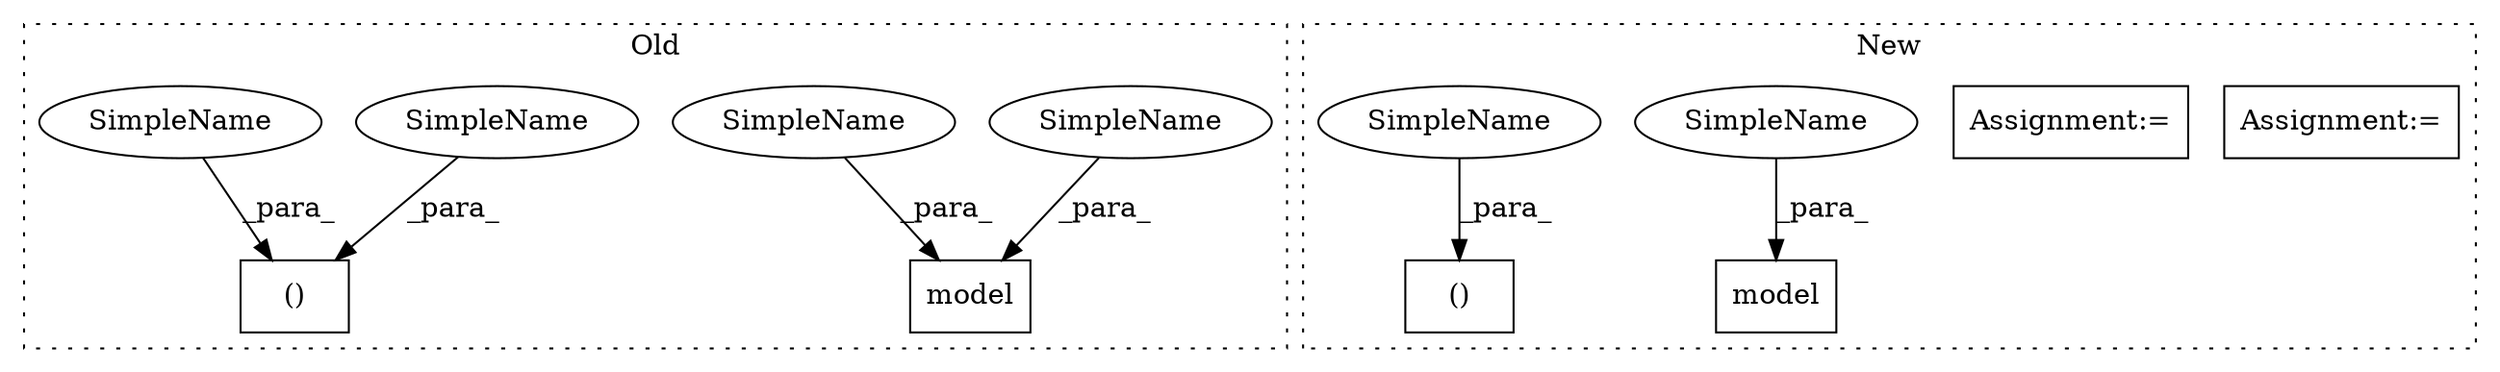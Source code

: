 digraph G {
subgraph cluster0 {
1 [label="()" a="106" s="3900" l="19" shape="box"];
3 [label="model" a="32" s="4193,4215" l="6,1" shape="box"];
9 [label="SimpleName" a="42" s="3916" l="3" shape="ellipse"];
10 [label="SimpleName" a="42" s="4203" l="3" shape="ellipse"];
11 [label="SimpleName" a="42" s="4207" l="3" shape="ellipse"];
12 [label="SimpleName" a="42" s="3900" l="3" shape="ellipse"];
label = "Old";
style="dotted";
}
subgraph cluster1 {
2 [label="model" a="32" s="4558,4585" l="6,1" shape="box"];
4 [label="()" a="106" s="4473" l="78" shape="box"];
5 [label="Assignment:=" a="7" s="4722" l="1" shape="box"];
6 [label="Assignment:=" a="7" s="4161" l="1" shape="box"];
7 [label="SimpleName" a="42" s="4568" l="3" shape="ellipse"];
8 [label="SimpleName" a="42" s="4509" l="3" shape="ellipse"];
label = "New";
style="dotted";
}
7 -> 2 [label="_para_"];
8 -> 4 [label="_para_"];
9 -> 1 [label="_para_"];
10 -> 3 [label="_para_"];
11 -> 3 [label="_para_"];
12 -> 1 [label="_para_"];
}